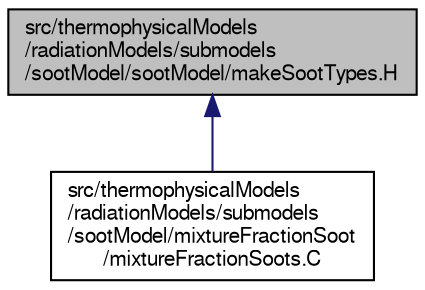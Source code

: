 digraph "src/thermophysicalModels/radiationModels/submodels/sootModel/sootModel/makeSootTypes.H"
{
  bgcolor="transparent";
  edge [fontname="FreeSans",fontsize="10",labelfontname="FreeSans",labelfontsize="10"];
  node [fontname="FreeSans",fontsize="10",shape=record];
  Node2 [label="src/thermophysicalModels\l/radiationModels/submodels\l/sootModel/sootModel/makeSootTypes.H",height=0.2,width=0.4,color="black", fillcolor="grey75", style="filled", fontcolor="black"];
  Node2 -> Node3 [dir="back",color="midnightblue",fontsize="10",style="solid",fontname="FreeSans"];
  Node3 [label="src/thermophysicalModels\l/radiationModels/submodels\l/sootModel/mixtureFractionSoot\l/mixtureFractionSoots.C",height=0.2,width=0.4,color="black",URL="$a16091.html"];
}

